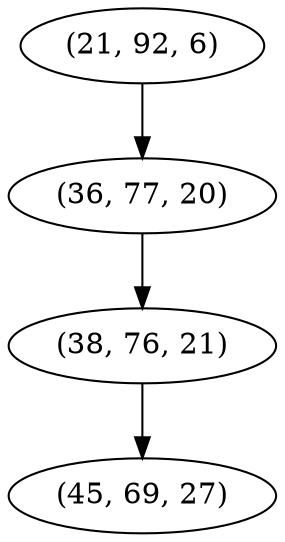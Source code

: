 digraph tree {
    "(21, 92, 6)";
    "(36, 77, 20)";
    "(38, 76, 21)";
    "(45, 69, 27)";
    "(21, 92, 6)" -> "(36, 77, 20)";
    "(36, 77, 20)" -> "(38, 76, 21)";
    "(38, 76, 21)" -> "(45, 69, 27)";
}
